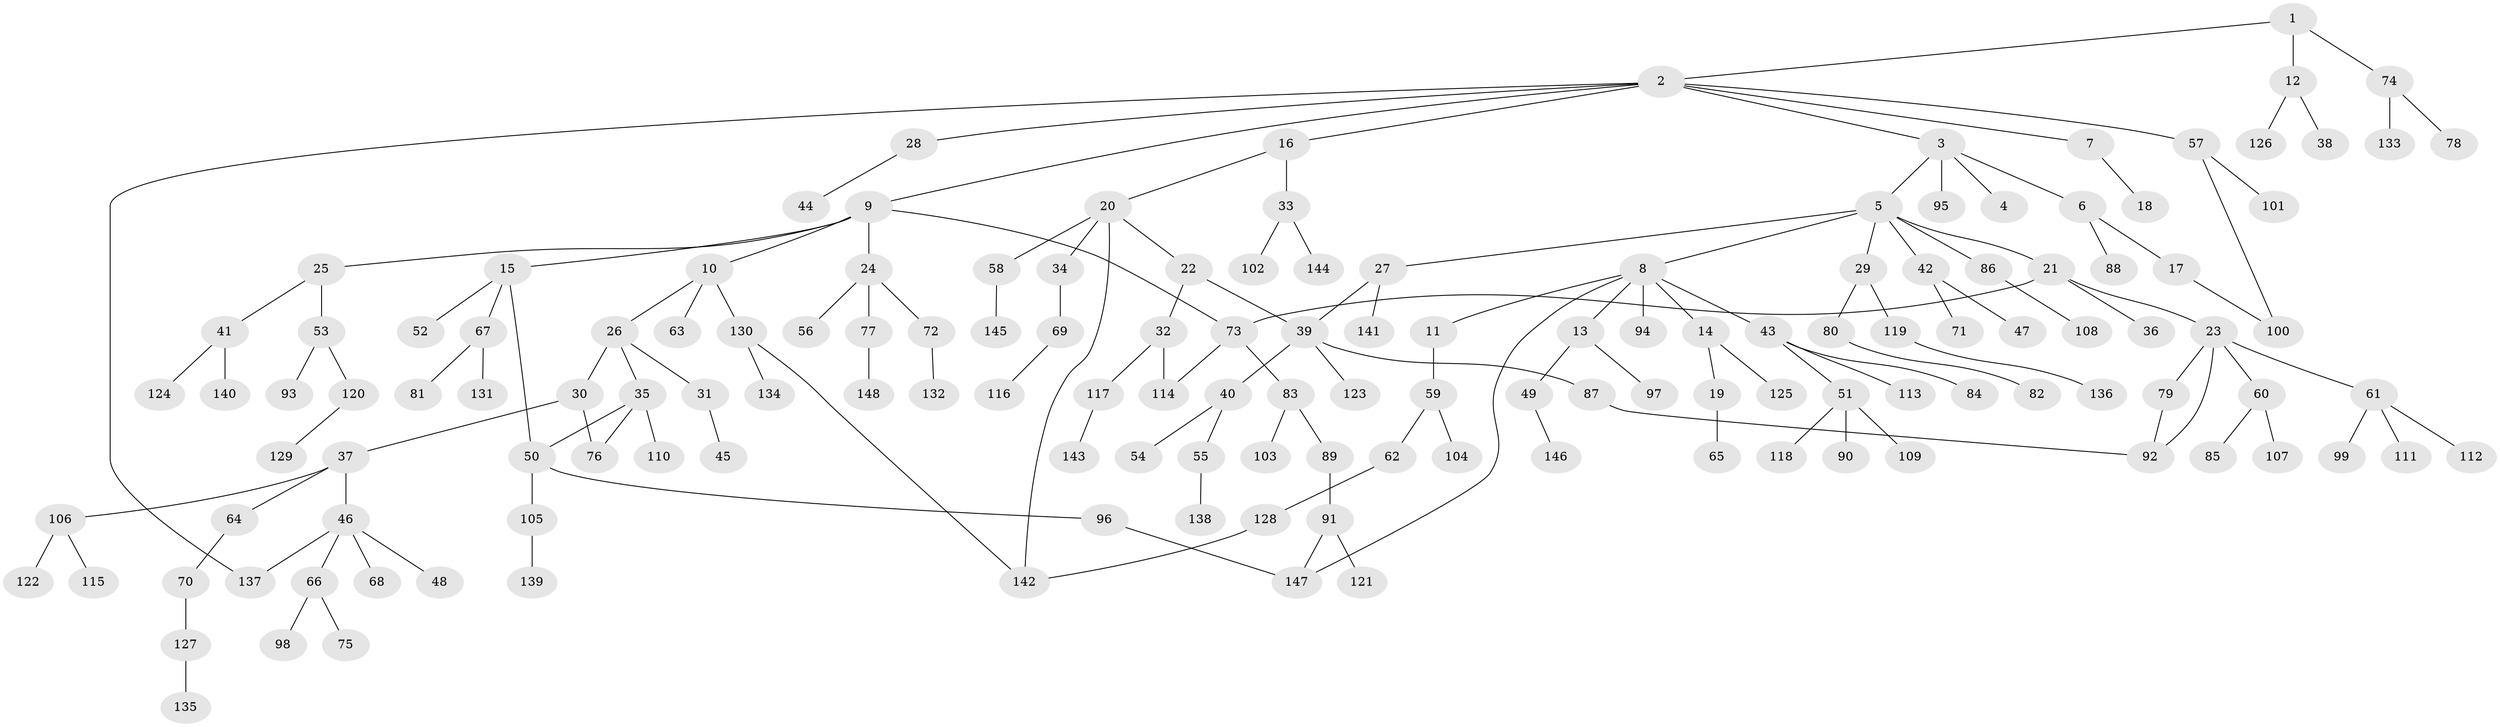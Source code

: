 // coarse degree distribution, {4: 0.09803921568627451, 8: 0.0196078431372549, 1: 0.5098039215686274, 9: 0.0196078431372549, 2: 0.17647058823529413, 3: 0.13725490196078433, 6: 0.0196078431372549, 5: 0.0196078431372549}
// Generated by graph-tools (version 1.1) at 2025/41/03/06/25 10:41:30]
// undirected, 148 vertices, 160 edges
graph export_dot {
graph [start="1"]
  node [color=gray90,style=filled];
  1;
  2;
  3;
  4;
  5;
  6;
  7;
  8;
  9;
  10;
  11;
  12;
  13;
  14;
  15;
  16;
  17;
  18;
  19;
  20;
  21;
  22;
  23;
  24;
  25;
  26;
  27;
  28;
  29;
  30;
  31;
  32;
  33;
  34;
  35;
  36;
  37;
  38;
  39;
  40;
  41;
  42;
  43;
  44;
  45;
  46;
  47;
  48;
  49;
  50;
  51;
  52;
  53;
  54;
  55;
  56;
  57;
  58;
  59;
  60;
  61;
  62;
  63;
  64;
  65;
  66;
  67;
  68;
  69;
  70;
  71;
  72;
  73;
  74;
  75;
  76;
  77;
  78;
  79;
  80;
  81;
  82;
  83;
  84;
  85;
  86;
  87;
  88;
  89;
  90;
  91;
  92;
  93;
  94;
  95;
  96;
  97;
  98;
  99;
  100;
  101;
  102;
  103;
  104;
  105;
  106;
  107;
  108;
  109;
  110;
  111;
  112;
  113;
  114;
  115;
  116;
  117;
  118;
  119;
  120;
  121;
  122;
  123;
  124;
  125;
  126;
  127;
  128;
  129;
  130;
  131;
  132;
  133;
  134;
  135;
  136;
  137;
  138;
  139;
  140;
  141;
  142;
  143;
  144;
  145;
  146;
  147;
  148;
  1 -- 2;
  1 -- 12;
  1 -- 74;
  2 -- 3;
  2 -- 7;
  2 -- 9;
  2 -- 16;
  2 -- 28;
  2 -- 57;
  2 -- 137;
  3 -- 4;
  3 -- 5;
  3 -- 6;
  3 -- 95;
  5 -- 8;
  5 -- 21;
  5 -- 27;
  5 -- 29;
  5 -- 42;
  5 -- 86;
  6 -- 17;
  6 -- 88;
  7 -- 18;
  8 -- 11;
  8 -- 13;
  8 -- 14;
  8 -- 43;
  8 -- 94;
  8 -- 147;
  9 -- 10;
  9 -- 15;
  9 -- 24;
  9 -- 25;
  9 -- 73;
  10 -- 26;
  10 -- 63;
  10 -- 130;
  11 -- 59;
  12 -- 38;
  12 -- 126;
  13 -- 49;
  13 -- 97;
  14 -- 19;
  14 -- 125;
  15 -- 50;
  15 -- 52;
  15 -- 67;
  16 -- 20;
  16 -- 33;
  17 -- 100;
  19 -- 65;
  20 -- 22;
  20 -- 34;
  20 -- 58;
  20 -- 142;
  21 -- 23;
  21 -- 36;
  21 -- 73;
  22 -- 32;
  22 -- 39;
  23 -- 60;
  23 -- 61;
  23 -- 79;
  23 -- 92;
  24 -- 56;
  24 -- 72;
  24 -- 77;
  25 -- 41;
  25 -- 53;
  26 -- 30;
  26 -- 31;
  26 -- 35;
  27 -- 39;
  27 -- 141;
  28 -- 44;
  29 -- 80;
  29 -- 119;
  30 -- 37;
  30 -- 76;
  31 -- 45;
  32 -- 117;
  32 -- 114;
  33 -- 102;
  33 -- 144;
  34 -- 69;
  35 -- 76;
  35 -- 110;
  35 -- 50;
  37 -- 46;
  37 -- 64;
  37 -- 106;
  39 -- 40;
  39 -- 87;
  39 -- 123;
  40 -- 54;
  40 -- 55;
  41 -- 124;
  41 -- 140;
  42 -- 47;
  42 -- 71;
  43 -- 51;
  43 -- 84;
  43 -- 113;
  46 -- 48;
  46 -- 66;
  46 -- 68;
  46 -- 137;
  49 -- 146;
  50 -- 96;
  50 -- 105;
  51 -- 90;
  51 -- 109;
  51 -- 118;
  53 -- 93;
  53 -- 120;
  55 -- 138;
  57 -- 100;
  57 -- 101;
  58 -- 145;
  59 -- 62;
  59 -- 104;
  60 -- 85;
  60 -- 107;
  61 -- 99;
  61 -- 111;
  61 -- 112;
  62 -- 128;
  64 -- 70;
  66 -- 75;
  66 -- 98;
  67 -- 81;
  67 -- 131;
  69 -- 116;
  70 -- 127;
  72 -- 132;
  73 -- 83;
  73 -- 114;
  74 -- 78;
  74 -- 133;
  77 -- 148;
  79 -- 92;
  80 -- 82;
  83 -- 89;
  83 -- 103;
  86 -- 108;
  87 -- 92;
  89 -- 91;
  91 -- 121;
  91 -- 147;
  96 -- 147;
  105 -- 139;
  106 -- 115;
  106 -- 122;
  117 -- 143;
  119 -- 136;
  120 -- 129;
  127 -- 135;
  128 -- 142;
  130 -- 134;
  130 -- 142;
}
